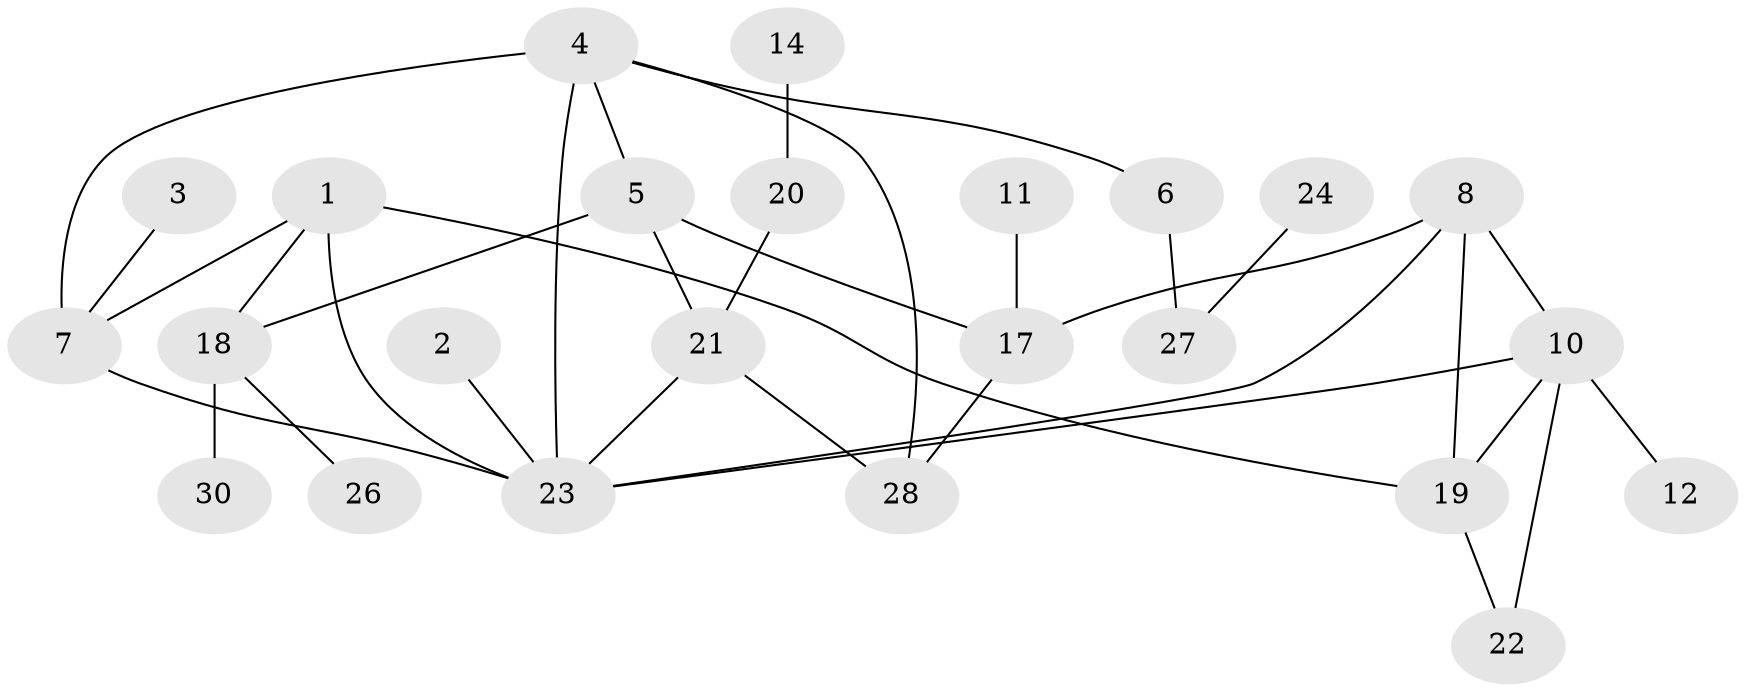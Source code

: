 // original degree distribution, {4: 0.0967741935483871, 1: 0.25806451612903225, 2: 0.22580645161290322, 3: 0.22580645161290322, 5: 0.08064516129032258, 6: 0.016129032258064516, 0: 0.08064516129032258, 7: 0.016129032258064516}
// Generated by graph-tools (version 1.1) at 2025/00/03/09/25 03:00:51]
// undirected, 24 vertices, 34 edges
graph export_dot {
graph [start="1"]
  node [color=gray90,style=filled];
  1;
  2;
  3;
  4;
  5;
  6;
  7;
  8;
  10;
  11;
  12;
  14;
  17;
  18;
  19;
  20;
  21;
  22;
  23;
  24;
  26;
  27;
  28;
  30;
  1 -- 7 [weight=1.0];
  1 -- 18 [weight=1.0];
  1 -- 19 [weight=1.0];
  1 -- 23 [weight=1.0];
  2 -- 23 [weight=2.0];
  3 -- 7 [weight=1.0];
  4 -- 5 [weight=1.0];
  4 -- 6 [weight=1.0];
  4 -- 7 [weight=1.0];
  4 -- 23 [weight=2.0];
  4 -- 28 [weight=1.0];
  5 -- 17 [weight=1.0];
  5 -- 18 [weight=1.0];
  5 -- 21 [weight=1.0];
  6 -- 27 [weight=1.0];
  7 -- 23 [weight=1.0];
  8 -- 10 [weight=1.0];
  8 -- 17 [weight=1.0];
  8 -- 19 [weight=3.0];
  8 -- 23 [weight=3.0];
  10 -- 12 [weight=1.0];
  10 -- 19 [weight=1.0];
  10 -- 22 [weight=1.0];
  10 -- 23 [weight=1.0];
  11 -- 17 [weight=1.0];
  14 -- 20 [weight=1.0];
  17 -- 28 [weight=1.0];
  18 -- 26 [weight=1.0];
  18 -- 30 [weight=2.0];
  19 -- 22 [weight=1.0];
  20 -- 21 [weight=2.0];
  21 -- 23 [weight=1.0];
  21 -- 28 [weight=1.0];
  24 -- 27 [weight=1.0];
}
